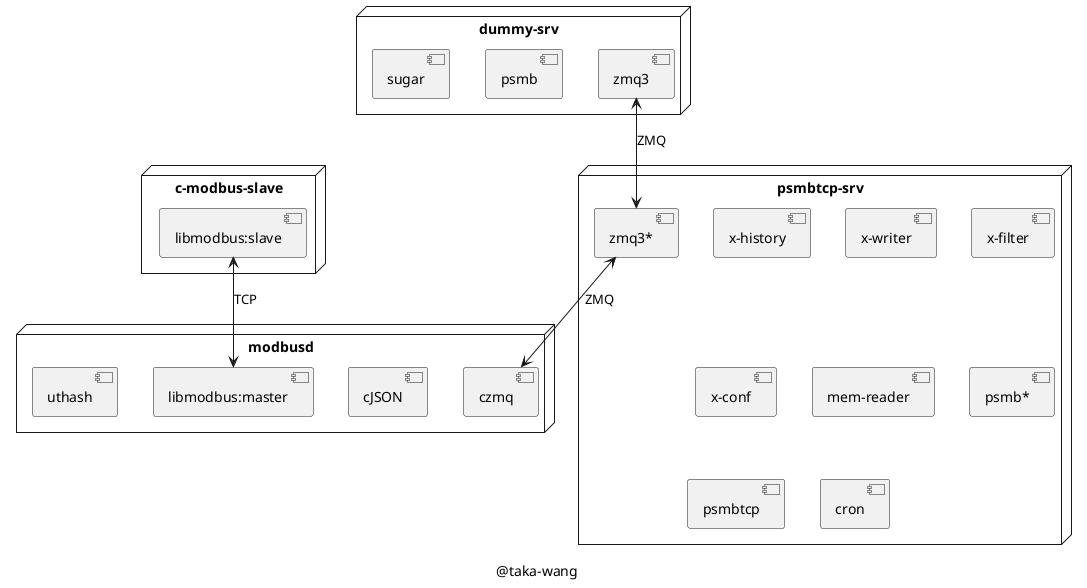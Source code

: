 @startuml

node dummy-srv{
    [zmq3]
    [psmb]
	[sugar]
}

node psmbtcp-srv{
    [zmq3*]
	[x-history]
    [x-writer]
    [x-filter]
    [x-conf]
    [mem-reader]
    [psmb*]
    [psmbtcp]
	[cron]
}

node modbusd {
	[libmodbus:master]
	[cJSON]
    [czmq]
	[uthash]
}

node c-modbus-slave{
	[libmodbus:slave]
}

'left to right direction

[zmq3] <--> [zmq3*]: ZMQ
[zmq3*] <--> [czmq]: ZMQ
[libmodbus:slave]<-->[libmodbus:master]  : TCP

caption @taka-wang

@enduml